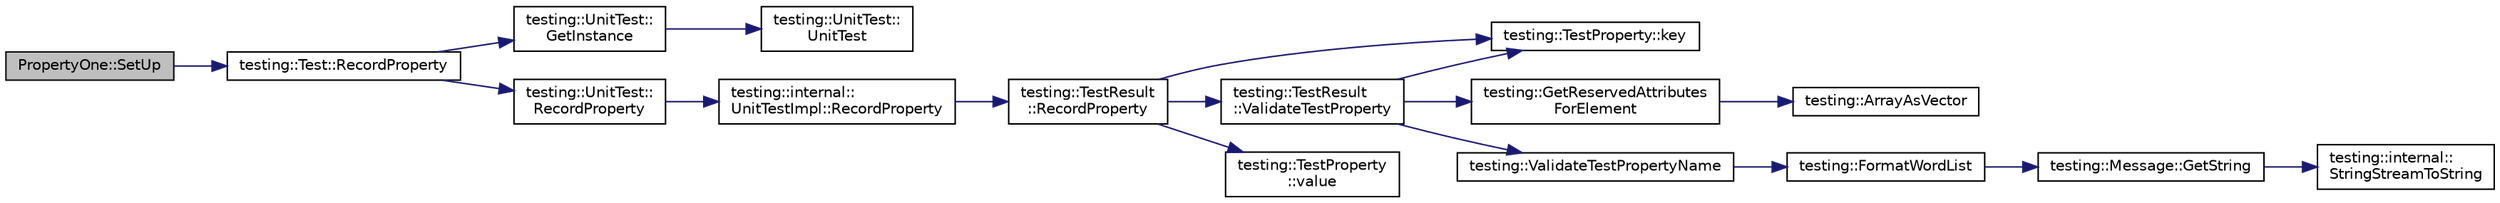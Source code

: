 digraph "PropertyOne::SetUp"
{
 // LATEX_PDF_SIZE
  bgcolor="transparent";
  edge [fontname="Helvetica",fontsize="10",labelfontname="Helvetica",labelfontsize="10"];
  node [fontname="Helvetica",fontsize="10",shape=record];
  rankdir="LR";
  Node1 [label="PropertyOne::SetUp",height=0.2,width=0.4,color="black", fillcolor="grey75", style="filled", fontcolor="black",tooltip=" "];
  Node1 -> Node2 [color="midnightblue",fontsize="10",style="solid",fontname="Helvetica"];
  Node2 [label="testing::Test::RecordProperty",height=0.2,width=0.4,color="black",URL="$classtesting_1_1Test.html#a1559ce1c83f56993b582650c091535a7",tooltip=" "];
  Node2 -> Node3 [color="midnightblue",fontsize="10",style="solid",fontname="Helvetica"];
  Node3 [label="testing::UnitTest::\lGetInstance",height=0.2,width=0.4,color="black",URL="$classtesting_1_1UnitTest.html#a24192400b70b3b946746954e9574fb8e",tooltip=" "];
  Node3 -> Node4 [color="midnightblue",fontsize="10",style="solid",fontname="Helvetica"];
  Node4 [label="testing::UnitTest::\lUnitTest",height=0.2,width=0.4,color="black",URL="$classtesting_1_1UnitTest.html#a5e646d37f980429c310af696c8775f5c",tooltip=" "];
  Node2 -> Node5 [color="midnightblue",fontsize="10",style="solid",fontname="Helvetica"];
  Node5 [label="testing::UnitTest::\lRecordProperty",height=0.2,width=0.4,color="black",URL="$classtesting_1_1UnitTest.html#a2c96a4a02c34095e07c6999e7686367f",tooltip=" "];
  Node5 -> Node6 [color="midnightblue",fontsize="10",style="solid",fontname="Helvetica"];
  Node6 [label="testing::internal::\lUnitTestImpl::RecordProperty",height=0.2,width=0.4,color="black",URL="$classtesting_1_1internal_1_1UnitTestImpl.html#a15e4af4df167d2504decbc8fcc108a6f",tooltip=" "];
  Node6 -> Node7 [color="midnightblue",fontsize="10",style="solid",fontname="Helvetica"];
  Node7 [label="testing::TestResult\l::RecordProperty",height=0.2,width=0.4,color="black",URL="$classtesting_1_1TestResult.html#ac253b0fd7ea70f457e9517e415eac32d",tooltip=" "];
  Node7 -> Node8 [color="midnightblue",fontsize="10",style="solid",fontname="Helvetica"];
  Node8 [label="testing::TestProperty::key",height=0.2,width=0.4,color="black",URL="$classtesting_1_1TestProperty.html#ad60435d4ad04ac030487d8998fc61c5f",tooltip=" "];
  Node7 -> Node9 [color="midnightblue",fontsize="10",style="solid",fontname="Helvetica"];
  Node9 [label="testing::TestResult\l::ValidateTestProperty",height=0.2,width=0.4,color="black",URL="$classtesting_1_1TestResult.html#a818c06cd2bfc00d6c81b0cebca044cb1",tooltip=" "];
  Node9 -> Node10 [color="midnightblue",fontsize="10",style="solid",fontname="Helvetica"];
  Node10 [label="testing::GetReservedAttributes\lForElement",height=0.2,width=0.4,color="black",URL="$namespacetesting.html#acb3fdfadf475a3c2f5e22a3dae73532a",tooltip=" "];
  Node10 -> Node11 [color="midnightblue",fontsize="10",style="solid",fontname="Helvetica"];
  Node11 [label="testing::ArrayAsVector",height=0.2,width=0.4,color="black",URL="$namespacetesting.html#a956d4c522454fa6dfd75b5bbbefe8f9e",tooltip=" "];
  Node9 -> Node8 [color="midnightblue",fontsize="10",style="solid",fontname="Helvetica"];
  Node9 -> Node12 [color="midnightblue",fontsize="10",style="solid",fontname="Helvetica"];
  Node12 [label="testing::ValidateTestPropertyName",height=0.2,width=0.4,color="black",URL="$namespacetesting.html#af251394d0785f8cd18dc178d0d766b08",tooltip=" "];
  Node12 -> Node13 [color="midnightblue",fontsize="10",style="solid",fontname="Helvetica"];
  Node13 [label="testing::FormatWordList",height=0.2,width=0.4,color="black",URL="$namespacetesting.html#a4354761948a5cf56fdf905418a0f78f1",tooltip=" "];
  Node13 -> Node14 [color="midnightblue",fontsize="10",style="solid",fontname="Helvetica"];
  Node14 [label="testing::Message::GetString",height=0.2,width=0.4,color="black",URL="$classtesting_1_1Message.html#a2cdc4df62bdcc9df37651a1cf527704e",tooltip=" "];
  Node14 -> Node15 [color="midnightblue",fontsize="10",style="solid",fontname="Helvetica"];
  Node15 [label="testing::internal::\lStringStreamToString",height=0.2,width=0.4,color="black",URL="$namespacetesting_1_1internal.html#ac0a2b7f69fc829d80a39e925b6417e39",tooltip=" "];
  Node7 -> Node16 [color="midnightblue",fontsize="10",style="solid",fontname="Helvetica"];
  Node16 [label="testing::TestProperty\l::value",height=0.2,width=0.4,color="black",URL="$classtesting_1_1TestProperty.html#ad423a07af33c88b0c9ed33ee74815a63",tooltip=" "];
}
